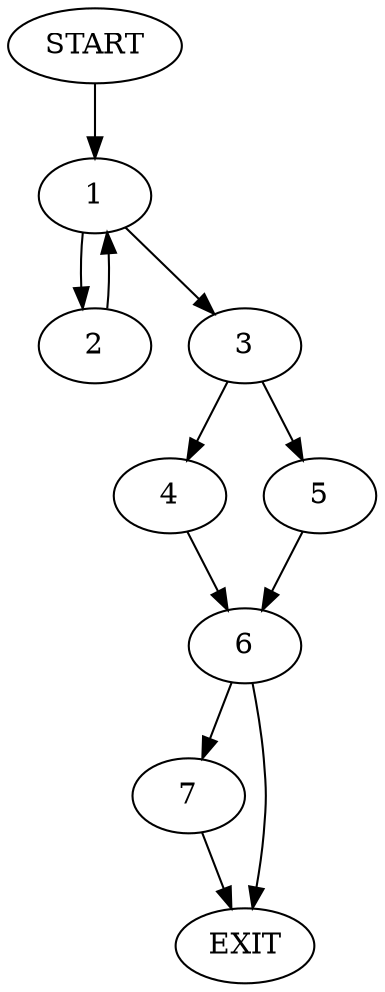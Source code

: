 digraph { 
0 [label="START"];
1;
2;
3;
4;
5;
6;
7;
8[label="EXIT"];
0 -> 1;
1 -> 2;
1 -> 3;
2 -> 1;
3 -> 4;
3 -> 5;
4 -> 6;
5 -> 6;
6 -> 7;
6 -> 8;
7 -> 8;
}